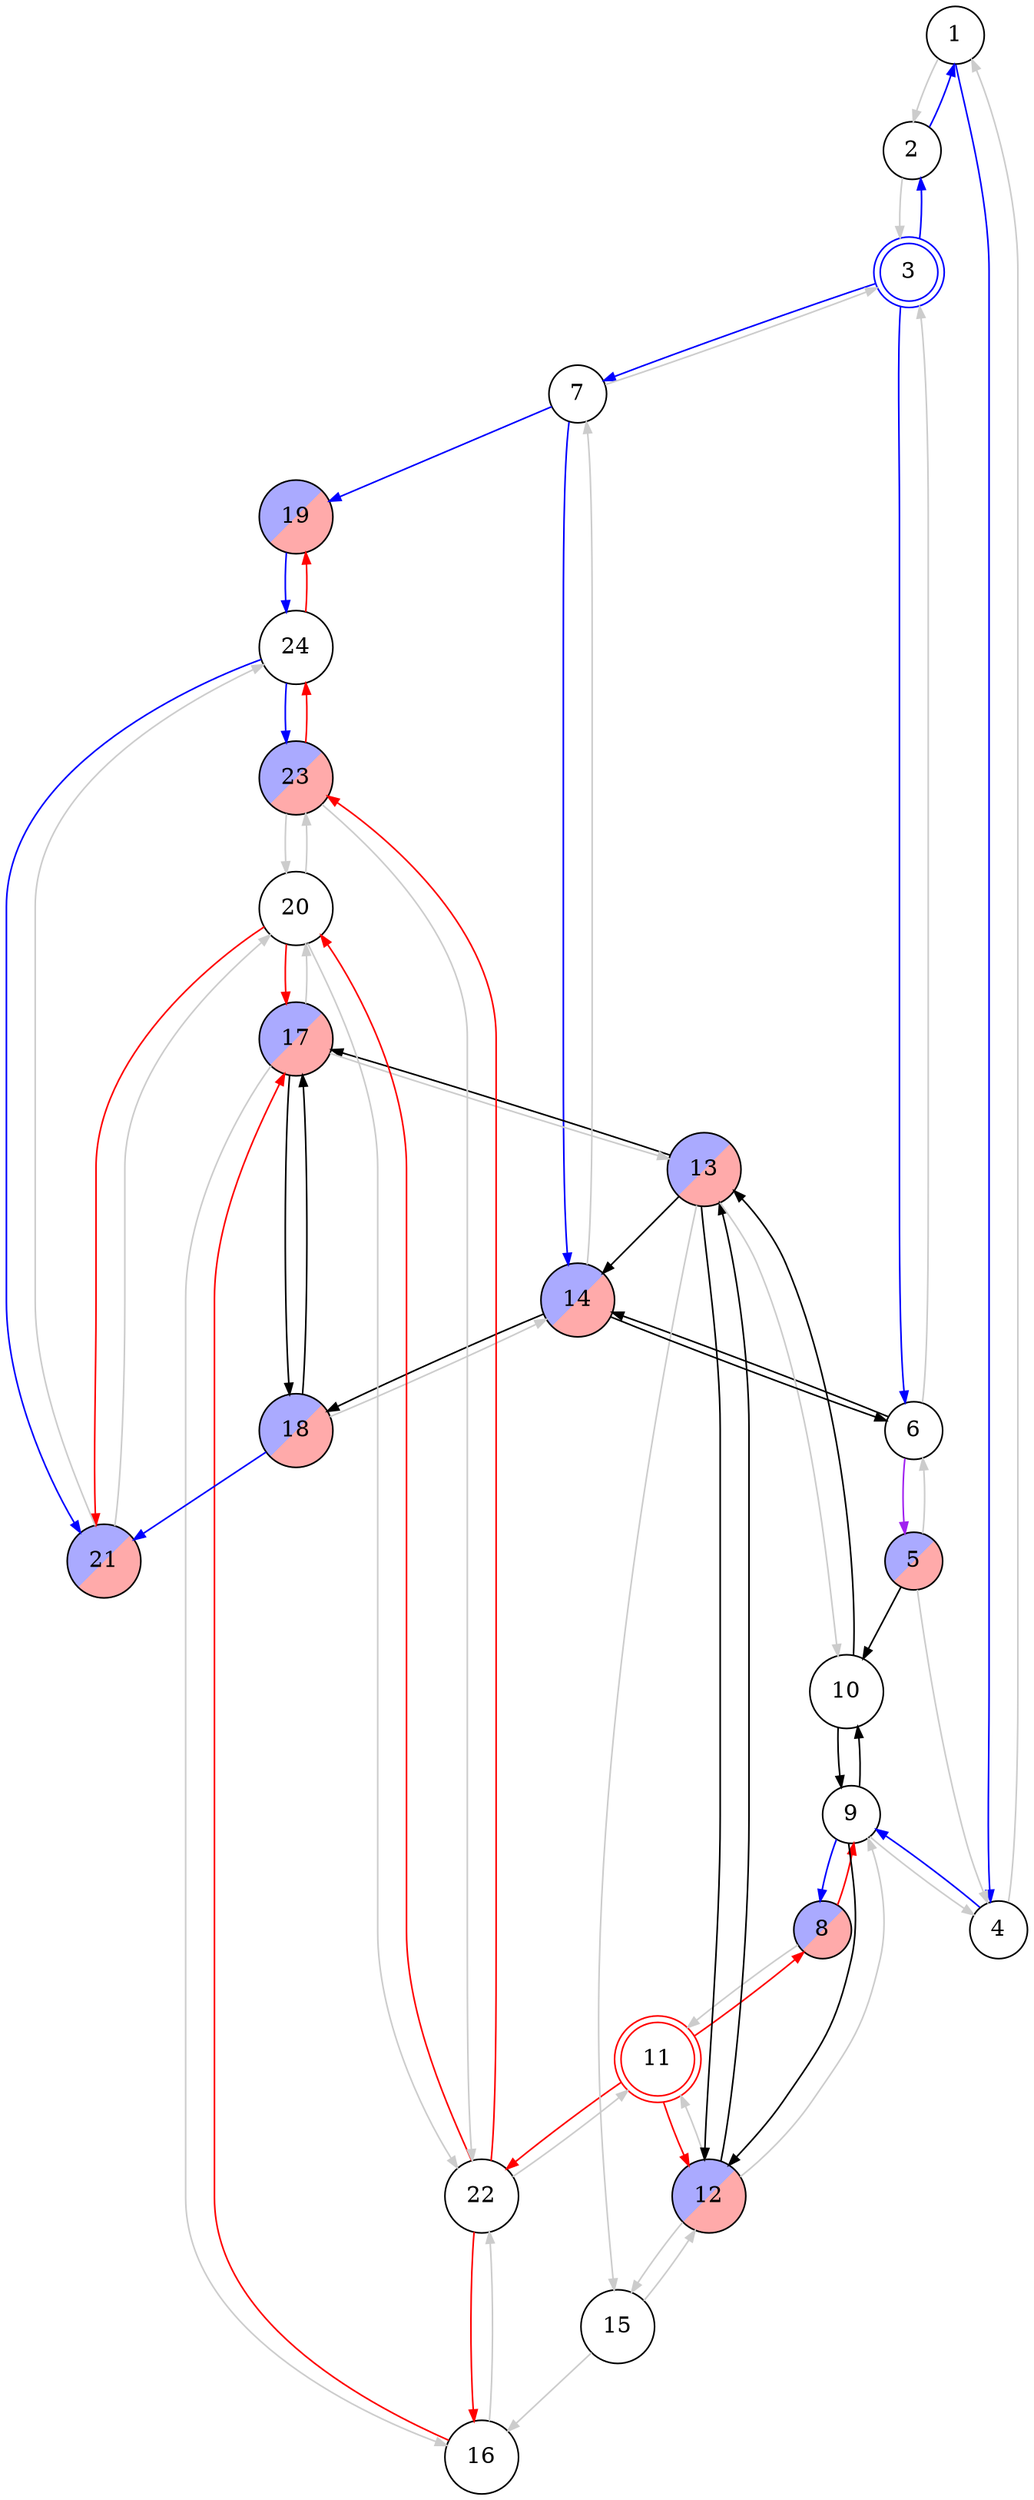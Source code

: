 digraph finite_state_machine {
    node [shape=circle]
    1	  [pos="2,1!"]
    2	  [pos="3,1!"]
    3	  [pos="4,1!", shape=doublecircle, color=blue]
    4	  [pos="2,2!"]
    5	  [pos="3,2!", style="filled", gradientangle=135, fillcolor="#ffaaaa;0.5:#aaaaff"]
    6	  [pos="4,2!"]
    7	  [pos="5,2!"]
    8	  [pos="1,3!", style="filled", gradientangle=135, fillcolor="#ffaaaa;0.5:#aaaaff"]
    9	  [pos="2,3!"]
    10	[pos="3,3!"]
    11	[pos="1,4!", shape=doublecircle, color=red]
    12	[pos="2,4!", style="filled", gradientangle=135, fillcolor="#ffaaaa;0.5:#aaaaff"]
    13	[pos="3,4!", style="filled", gradientangle=135, fillcolor="#ffaaaa;0.5:#aaaaff"]
    14	[pos="4,4!", style="filled", gradientangle=135, fillcolor="#ffaaaa;0.5:#aaaaff"]
    15	[pos="2.5,5!"]
    16	[pos="2,6!"]
    17	[pos="3,6!", style="filled", gradientangle=135, fillcolor="#ffaaaa;0.5:#aaaaff"]
    18	[pos="4,6!", style="filled", gradientangle=135, fillcolor="#ffaaaa;0.5:#aaaaff"]
    19	[pos="5,6!", style="filled", gradientangle=135, fillcolor="#ffaaaa;0.5:#aaaaff"]
    20	[pos="3,7!"]
    21	[pos="4,7!", style="filled", gradientangle=135, fillcolor="#ffaaaa;0.5:#aaaaff"]
    22	[pos="1,8!"]
    23	[pos="3,8!", style="filled", gradientangle=135, fillcolor="#ffaaaa;0.5:#aaaaff"]
    24	[pos="4,8!"]

    // Arcs
    edge [arrowsize=0.7]
    1 -> 2    [style="solid", color="#cccccc"]
    1 -> 4    [style="solid", color="blue"]
    2 -> 1    [style="solid", color="blue"]
    2 -> 3    [style="solid", color="#cccccc"]
    3 -> 2    [style="solid", color="blue"]
    3 -> 6    [style="solid", color="blue"]
    3 -> 7    [style="solid", color="blue"]
    4 -> 1    [style="solid", color="#cccccc"]
    4 -> 9    [style="solid", color="blue"]
    5 -> 4    [style="solid", color="#cccccc"]
    5 -> 6    [style="solid", color="#cccccc"]
    5 -> 10   [style="solid", color="black"]
    6 -> 3    [style="solid", color="#cccccc"]
    6 -> 5    [style="solid", color="purple"]
    6 -> 14   [style="solid", color="black"]
    7 -> 3    [style="solid", color="#cccccc"]
    7 -> 14   [style="solid", color="blue"]
    7 -> 19   [style="solid", color="blue"]
    8 -> 9    [style="solid", color="red"]
    8 -> 11   [style="solid", color="#cccccc"]
    9 -> 4    [style="solid", color="#cccccc"]
    9 -> 8    [style="solid", color="blue"]
    9 -> 10   [style="solid", color="black"]
    9 -> 12   [style="solid", color="black"]
    10 -> 9   [style="solid", color="black"]
    10 -> 13  [style="solid", color="black"]
    11 -> 8   [style="solid", color="red"]
    11 -> 12  [style="solid", color="red"]
    11 -> 22  [style="solid", color="red"]
    12 -> 9   [style="solid", color="#cccccc"]
    12 -> 11  [style="solid", color="#cccccc"]
    12 -> 13  [style="solid", color="black"]
    12 -> 15  [style="solid", color="#cccccc"]
    13 -> 10  [style="solid", color="#cccccc"]
    13 -> 12  [style="solid", color="black"]
    13 -> 14  [style="solid", color="black"]
    13 -> 15  [style="solid", color="#cccccc"]
    13 -> 17  [style="solid", color="black"]
    14 -> 6   [style="solid", color="black"]
    14 -> 7   [style="solid", color="#cccccc"]
    14 -> 18  [style="solid", color="black"]
    15 -> 12  [style="solid", color="#cccccc"]
    15 -> 16  [style="solid", color="#cccccc"]
    16 -> 17  [style="solid", color="red"]
    16 -> 22  [style="solid", color="#cccccc"]
    17 -> 13  [style="solid", color="#cccccc"]
    17 -> 16  [style="solid", color="#cccccc"]
    17 -> 18  [style="solid", color="black"]
    17 -> 20  [style="solid", color="#cccccc"]
    18 -> 17  [style="solid", color="black"]
    18 -> 14  [style="solid", color="#cccccc"]
    18 -> 21  [style="solid", color="blue"]
    19 -> 24  [style="solid", color="blue"]
    20 -> 17  [style="solid", color="red"]
    20 -> 21  [style="solid", color="red"]
    20 -> 22  [style="solid", color="#cccccc"]
    20 -> 23  [style="solid", color="#cccccc"]
    21 -> 20  [style="solid", color="#cccccc"]
    21 -> 24  [style="solid", color="#cccccc"]
    22 -> 11  [style="solid", color="#cccccc"]
    22 -> 16  [style="solid", color="red"]
    22 -> 20  [style="solid", color="red"]
    22 -> 23  [style="solid", color="red"]
    23 -> 20  [style="solid", color="#cccccc"]
    23 -> 22  [style="solid", color="#cccccc"]
    23 -> 24  [style="solid", color="red"]
    24 -> 19  [style="solid", color="red"]
    24 -> 21  [style="solid", color="blue"]
    24 -> 23  [style="solid", color="blue"]
  }